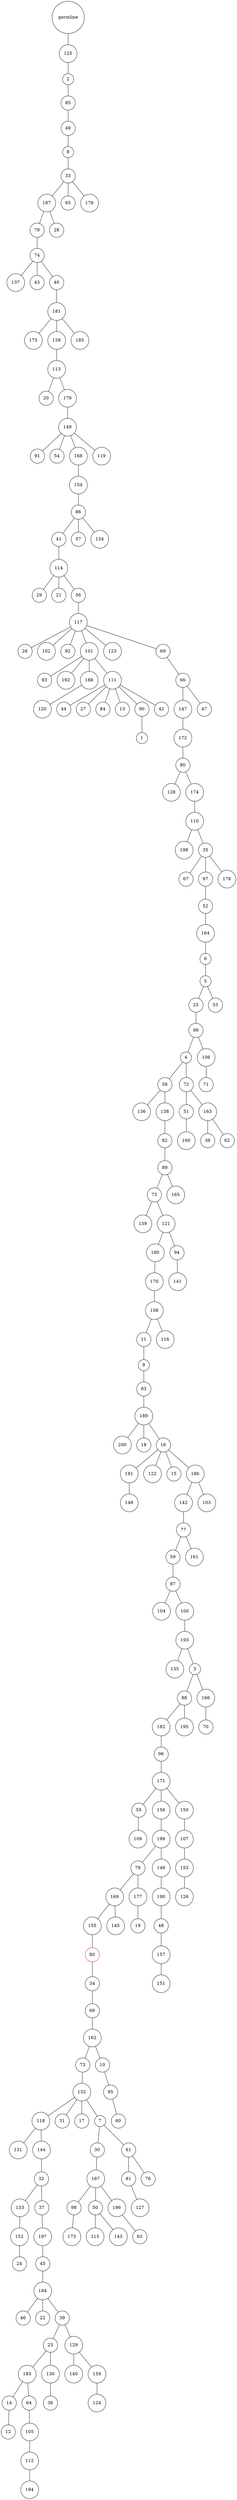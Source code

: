 graph {
	rankdir=UD;
	splines=line;
	node [shape=circle]
	"0x7f3a1bb2dbe0" [label="germline"];
	"0x7f3a1bb2dc10" [label="125"];
	"0x7f3a1bb2dbe0" -- "0x7f3a1bb2dc10" ;
	"0x7f3a1bb2dc40" [label="2"];
	"0x7f3a1bb2dc10" -- "0x7f3a1bb2dc40" ;
	"0x7f3a1bb2dc70" [label="85"];
	"0x7f3a1bb2dc40" -- "0x7f3a1bb2dc70" ;
	"0x7f3a1bb2dca0" [label="49"];
	"0x7f3a1bb2dc70" -- "0x7f3a1bb2dca0" ;
	"0x7f3a1bb2dcd0" [label="8"];
	"0x7f3a1bb2dca0" -- "0x7f3a1bb2dcd0" ;
	"0x7f3a1bb2dd00" [label="33"];
	"0x7f3a1bb2dcd0" -- "0x7f3a1bb2dd00" ;
	"0x7f3a1bb2dd30" [label="187"];
	"0x7f3a1bb2dd00" -- "0x7f3a1bb2dd30" ;
	"0x7f3a1bb2dd60" [label="78"];
	"0x7f3a1bb2dd30" -- "0x7f3a1bb2dd60" ;
	"0x7f3a1bb2dd90" [label="74"];
	"0x7f3a1bb2dd60" -- "0x7f3a1bb2dd90" ;
	"0x7f3a1bb2ddc0" [label="137"];
	"0x7f3a1bb2dd90" -- "0x7f3a1bb2ddc0" ;
	"0x7f3a1bb2ddf0" [label="43"];
	"0x7f3a1bb2dd90" -- "0x7f3a1bb2ddf0" ;
	"0x7f3a1bb2de20" [label="40"];
	"0x7f3a1bb2dd90" -- "0x7f3a1bb2de20" ;
	"0x7f3a1bb2de50" [label="181"];
	"0x7f3a1bb2de20" -- "0x7f3a1bb2de50" ;
	"0x7f3a1bb2de80" [label="175"];
	"0x7f3a1bb2de50" -- "0x7f3a1bb2de80" ;
	"0x7f3a1bb2deb0" [label="158"];
	"0x7f3a1bb2de50" -- "0x7f3a1bb2deb0" ;
	"0x7f3a1bb2dee0" [label="113"];
	"0x7f3a1bb2deb0" -- "0x7f3a1bb2dee0" ;
	"0x7f3a1bb2df10" [label="20"];
	"0x7f3a1bb2dee0" -- "0x7f3a1bb2df10" ;
	"0x7f3a1bb2df40" [label="179"];
	"0x7f3a1bb2dee0" -- "0x7f3a1bb2df40" ;
	"0x7f3a1bb2df70" [label="149"];
	"0x7f3a1bb2df40" -- "0x7f3a1bb2df70" ;
	"0x7f3a1bb2dfa0" [label="91"];
	"0x7f3a1bb2df70" -- "0x7f3a1bb2dfa0" ;
	"0x7f3a1bb2dfd0" [label="54"];
	"0x7f3a1bb2df70" -- "0x7f3a1bb2dfd0" ;
	"0x7f3a1bab0040" [label="168"];
	"0x7f3a1bb2df70" -- "0x7f3a1bab0040" ;
	"0x7f3a1bab0070" [label="154"];
	"0x7f3a1bab0040" -- "0x7f3a1bab0070" ;
	"0x7f3a1bab00a0" [label="86"];
	"0x7f3a1bab0070" -- "0x7f3a1bab00a0" ;
	"0x7f3a1bab00d0" [label="41"];
	"0x7f3a1bab00a0" -- "0x7f3a1bab00d0" ;
	"0x7f3a1bab0100" [label="114"];
	"0x7f3a1bab00d0" -- "0x7f3a1bab0100" ;
	"0x7f3a1bab0130" [label="29"];
	"0x7f3a1bab0100" -- "0x7f3a1bab0130" ;
	"0x7f3a1bab0160" [label="21"];
	"0x7f3a1bab0100" -- "0x7f3a1bab0160" ;
	"0x7f3a1bab0190" [label="56"];
	"0x7f3a1bab0100" -- "0x7f3a1bab0190" ;
	"0x7f3a1bab01c0" [label="117"];
	"0x7f3a1bab0190" -- "0x7f3a1bab01c0" ;
	"0x7f3a1bab01f0" [label="26"];
	"0x7f3a1bab01c0" -- "0x7f3a1bab01f0" ;
	"0x7f3a1bab0220" [label="102"];
	"0x7f3a1bab01c0" -- "0x7f3a1bab0220" ;
	"0x7f3a1bab0250" [label="92"];
	"0x7f3a1bab01c0" -- "0x7f3a1bab0250" ;
	"0x7f3a1bab0280" [label="101"];
	"0x7f3a1bab01c0" -- "0x7f3a1bab0280" ;
	"0x7f3a1bab02b0" [label="93"];
	"0x7f3a1bab0280" -- "0x7f3a1bab02b0" ;
	"0x7f3a1bab02e0" [label="192"];
	"0x7f3a1bab0280" -- "0x7f3a1bab02e0" ;
	"0x7f3a1bab0310" [label="188"];
	"0x7f3a1bab0280" -- "0x7f3a1bab0310" ;
	"0x7f3a1bab0340" [label="120"];
	"0x7f3a1bab0310" -- "0x7f3a1bab0340" ;
	"0x7f3a1bab0370" [label="111"];
	"0x7f3a1bab0280" -- "0x7f3a1bab0370" ;
	"0x7f3a1bab03a0" [label="44"];
	"0x7f3a1bab0370" -- "0x7f3a1bab03a0" ;
	"0x7f3a1bab03d0" [label="27"];
	"0x7f3a1bab0370" -- "0x7f3a1bab03d0" ;
	"0x7f3a1bab0400" [label="84"];
	"0x7f3a1bab0370" -- "0x7f3a1bab0400" ;
	"0x7f3a1bab0430" [label="13"];
	"0x7f3a1bab0370" -- "0x7f3a1bab0430" ;
	"0x7f3a1bab0460" [label="90"];
	"0x7f3a1bab0370" -- "0x7f3a1bab0460" ;
	"0x7f3a1bab0490" [label="1"];
	"0x7f3a1bab0460" -- "0x7f3a1bab0490" ;
	"0x7f3a1bab04c0" [label="42"];
	"0x7f3a1bab0370" -- "0x7f3a1bab04c0" ;
	"0x7f3a1bab04f0" [label="123"];
	"0x7f3a1bab01c0" -- "0x7f3a1bab04f0" ;
	"0x7f3a1bab0520" [label="69"];
	"0x7f3a1bab01c0" -- "0x7f3a1bab0520" ;
	"0x7f3a1bab0550" [label="66"];
	"0x7f3a1bab0520" -- "0x7f3a1bab0550" ;
	"0x7f3a1bab0580" [label="147"];
	"0x7f3a1bab0550" -- "0x7f3a1bab0580" ;
	"0x7f3a1bab05b0" [label="172"];
	"0x7f3a1bab0580" -- "0x7f3a1bab05b0" ;
	"0x7f3a1bab05e0" [label="80"];
	"0x7f3a1bab05b0" -- "0x7f3a1bab05e0" ;
	"0x7f3a1bab0610" [label="128"];
	"0x7f3a1bab05e0" -- "0x7f3a1bab0610" ;
	"0x7f3a1bab0640" [label="174"];
	"0x7f3a1bab05e0" -- "0x7f3a1bab0640" ;
	"0x7f3a1bab0670" [label="110"];
	"0x7f3a1bab0640" -- "0x7f3a1bab0670" ;
	"0x7f3a1bab06a0" [label="198"];
	"0x7f3a1bab0670" -- "0x7f3a1bab06a0" ;
	"0x7f3a1bab06d0" [label="35"];
	"0x7f3a1bab0670" -- "0x7f3a1bab06d0" ;
	"0x7f3a1bab0700" [label="67"];
	"0x7f3a1bab06d0" -- "0x7f3a1bab0700" ;
	"0x7f3a1bab0730" [label="97"];
	"0x7f3a1bab06d0" -- "0x7f3a1bab0730" ;
	"0x7f3a1bab0760" [label="52"];
	"0x7f3a1bab0730" -- "0x7f3a1bab0760" ;
	"0x7f3a1bab0790" [label="164"];
	"0x7f3a1bab0760" -- "0x7f3a1bab0790" ;
	"0x7f3a1bab07c0" [label="6"];
	"0x7f3a1bab0790" -- "0x7f3a1bab07c0" ;
	"0x7f3a1bab07f0" [label="5"];
	"0x7f3a1bab07c0" -- "0x7f3a1bab07f0" ;
	"0x7f3a1bab0820" [label="25"];
	"0x7f3a1bab07f0" -- "0x7f3a1bab0820" ;
	"0x7f3a1bab0850" [label="99"];
	"0x7f3a1bab0820" -- "0x7f3a1bab0850" ;
	"0x7f3a1bab0880" [label="4"];
	"0x7f3a1bab0850" -- "0x7f3a1bab0880" ;
	"0x7f3a1bab08b0" [label="58"];
	"0x7f3a1bab0880" -- "0x7f3a1bab08b0" ;
	"0x7f3a1bab08e0" [label="136"];
	"0x7f3a1bab08b0" -- "0x7f3a1bab08e0" ;
	"0x7f3a1bab0910" [label="138"];
	"0x7f3a1bab08b0" -- "0x7f3a1bab0910" ;
	"0x7f3a1bab0940" [label="82"];
	"0x7f3a1bab0910" -- "0x7f3a1bab0940" ;
	"0x7f3a1bab0970" [label="89"];
	"0x7f3a1bab0940" -- "0x7f3a1bab0970" ;
	"0x7f3a1bab09a0" [label="75"];
	"0x7f3a1bab0970" -- "0x7f3a1bab09a0" ;
	"0x7f3a1bab09d0" [label="139"];
	"0x7f3a1bab09a0" -- "0x7f3a1bab09d0" ;
	"0x7f3a1bab0a00" [label="121"];
	"0x7f3a1bab09a0" -- "0x7f3a1bab0a00" ;
	"0x7f3a1bab0a30" [label="180"];
	"0x7f3a1bab0a00" -- "0x7f3a1bab0a30" ;
	"0x7f3a1bab0a60" [label="170"];
	"0x7f3a1bab0a30" -- "0x7f3a1bab0a60" ;
	"0x7f3a1bab0a90" [label="108"];
	"0x7f3a1bab0a60" -- "0x7f3a1bab0a90" ;
	"0x7f3a1bab0ac0" [label="11"];
	"0x7f3a1bab0a90" -- "0x7f3a1bab0ac0" ;
	"0x7f3a1bab0af0" [label="9"];
	"0x7f3a1bab0ac0" -- "0x7f3a1bab0af0" ;
	"0x7f3a1bab0b20" [label="83"];
	"0x7f3a1bab0af0" -- "0x7f3a1bab0b20" ;
	"0x7f3a1bab0b50" [label="189"];
	"0x7f3a1bab0b20" -- "0x7f3a1bab0b50" ;
	"0x7f3a1bab0b80" [label="200"];
	"0x7f3a1bab0b50" -- "0x7f3a1bab0b80" ;
	"0x7f3a1bab0bb0" [label="18"];
	"0x7f3a1bab0b50" -- "0x7f3a1bab0bb0" ;
	"0x7f3a1bab0be0" [label="16"];
	"0x7f3a1bab0b50" -- "0x7f3a1bab0be0" ;
	"0x7f3a1bab0c10" [label="191"];
	"0x7f3a1bab0be0" -- "0x7f3a1bab0c10" ;
	"0x7f3a1bab0c40" [label="148"];
	"0x7f3a1bab0c10" -- "0x7f3a1bab0c40" ;
	"0x7f3a1bab0c70" [label="122"];
	"0x7f3a1bab0be0" -- "0x7f3a1bab0c70" ;
	"0x7f3a1bab0ca0" [label="15"];
	"0x7f3a1bab0be0" -- "0x7f3a1bab0ca0" ;
	"0x7f3a1bab0cd0" [label="186"];
	"0x7f3a1bab0be0" -- "0x7f3a1bab0cd0" ;
	"0x7f3a1bab0d00" [label="142"];
	"0x7f3a1bab0cd0" -- "0x7f3a1bab0d00" ;
	"0x7f3a1bab0d30" [label="77"];
	"0x7f3a1bab0d00" -- "0x7f3a1bab0d30" ;
	"0x7f3a1bab0d60" [label="59"];
	"0x7f3a1bab0d30" -- "0x7f3a1bab0d60" ;
	"0x7f3a1bab0d90" [label="87"];
	"0x7f3a1bab0d60" -- "0x7f3a1bab0d90" ;
	"0x7f3a1bab0dc0" [label="104"];
	"0x7f3a1bab0d90" -- "0x7f3a1bab0dc0" ;
	"0x7f3a1bab0df0" [label="100"];
	"0x7f3a1bab0d90" -- "0x7f3a1bab0df0" ;
	"0x7f3a1bab0e20" [label="193"];
	"0x7f3a1bab0df0" -- "0x7f3a1bab0e20" ;
	"0x7f3a1bab0e50" [label="135"];
	"0x7f3a1bab0e20" -- "0x7f3a1bab0e50" ;
	"0x7f3a1bab0e80" [label="3"];
	"0x7f3a1bab0e20" -- "0x7f3a1bab0e80" ;
	"0x7f3a1bab0eb0" [label="88"];
	"0x7f3a1bab0e80" -- "0x7f3a1bab0eb0" ;
	"0x7f3a1bab0ee0" [label="182"];
	"0x7f3a1bab0eb0" -- "0x7f3a1bab0ee0" ;
	"0x7f3a1bab0f10" [label="96"];
	"0x7f3a1bab0ee0" -- "0x7f3a1bab0f10" ;
	"0x7f3a1bab0f40" [label="171"];
	"0x7f3a1bab0f10" -- "0x7f3a1bab0f40" ;
	"0x7f3a1bab0f70" [label="55"];
	"0x7f3a1bab0f40" -- "0x7f3a1bab0f70" ;
	"0x7f3a1bab0fa0" [label="109"];
	"0x7f3a1bab0f70" -- "0x7f3a1bab0fa0" ;
	"0x7f3a1bab0fd0" [label="156"];
	"0x7f3a1bab0f40" -- "0x7f3a1bab0fd0" ;
	"0x7f3a1bab4040" [label="199"];
	"0x7f3a1bab0fd0" -- "0x7f3a1bab4040" ;
	"0x7f3a1bab4070" [label="79"];
	"0x7f3a1bab4040" -- "0x7f3a1bab4070" ;
	"0x7f3a1bab40a0" [label="169"];
	"0x7f3a1bab4070" -- "0x7f3a1bab40a0" ;
	"0x7f3a1bab40d0" [label="155"];
	"0x7f3a1bab40a0" -- "0x7f3a1bab40d0" ;
	"0x7f3a1bab4100" [label="80",color="red"];
	"0x7f3a1bab40d0" -- "0x7f3a1bab4100" ;
	"0x7f3a1bab4130" [label="34"];
	"0x7f3a1bab4100" -- "0x7f3a1bab4130" ;
	"0x7f3a1bab4160" [label="68"];
	"0x7f3a1bab4130" -- "0x7f3a1bab4160" ;
	"0x7f3a1bab4190" [label="162"];
	"0x7f3a1bab4160" -- "0x7f3a1bab4190" ;
	"0x7f3a1bab41c0" [label="73"];
	"0x7f3a1bab4190" -- "0x7f3a1bab41c0" ;
	"0x7f3a1bab41f0" [label="132"];
	"0x7f3a1bab41c0" -- "0x7f3a1bab41f0" ;
	"0x7f3a1bab4220" [label="118"];
	"0x7f3a1bab41f0" -- "0x7f3a1bab4220" ;
	"0x7f3a1bab4250" [label="131"];
	"0x7f3a1bab4220" -- "0x7f3a1bab4250" ;
	"0x7f3a1bab4280" [label="144"];
	"0x7f3a1bab4220" -- "0x7f3a1bab4280" ;
	"0x7f3a1bab42b0" [label="32"];
	"0x7f3a1bab4280" -- "0x7f3a1bab42b0" ;
	"0x7f3a1bab42e0" [label="133"];
	"0x7f3a1bab42b0" -- "0x7f3a1bab42e0" ;
	"0x7f3a1bab4310" [label="152"];
	"0x7f3a1bab42e0" -- "0x7f3a1bab4310" ;
	"0x7f3a1bab4340" [label="24"];
	"0x7f3a1bab4310" -- "0x7f3a1bab4340" ;
	"0x7f3a1bab4370" [label="37"];
	"0x7f3a1bab42b0" -- "0x7f3a1bab4370" ;
	"0x7f3a1bab43a0" [label="197"];
	"0x7f3a1bab4370" -- "0x7f3a1bab43a0" ;
	"0x7f3a1bab43d0" [label="45"];
	"0x7f3a1bab43a0" -- "0x7f3a1bab43d0" ;
	"0x7f3a1bab4400" [label="184"];
	"0x7f3a1bab43d0" -- "0x7f3a1bab4400" ;
	"0x7f3a1bab4430" [label="46"];
	"0x7f3a1bab4400" -- "0x7f3a1bab4430" ;
	"0x7f3a1bab4460" [label="22"];
	"0x7f3a1bab4400" -- "0x7f3a1bab4460" ;
	"0x7f3a1bab4490" [label="39"];
	"0x7f3a1bab4400" -- "0x7f3a1bab4490" ;
	"0x7f3a1bab44c0" [label="23"];
	"0x7f3a1bab4490" -- "0x7f3a1bab44c0" ;
	"0x7f3a1bab44f0" [label="183"];
	"0x7f3a1bab44c0" -- "0x7f3a1bab44f0" ;
	"0x7f3a1bab4520" [label="14"];
	"0x7f3a1bab44f0" -- "0x7f3a1bab4520" ;
	"0x7f3a1bab4550" [label="12"];
	"0x7f3a1bab4520" -- "0x7f3a1bab4550" ;
	"0x7f3a1bab4580" [label="64"];
	"0x7f3a1bab44f0" -- "0x7f3a1bab4580" ;
	"0x7f3a1bab45b0" [label="105"];
	"0x7f3a1bab4580" -- "0x7f3a1bab45b0" ;
	"0x7f3a1bab45e0" [label="112"];
	"0x7f3a1bab45b0" -- "0x7f3a1bab45e0" ;
	"0x7f3a1bab4610" [label="194"];
	"0x7f3a1bab45e0" -- "0x7f3a1bab4610" ;
	"0x7f3a1bab4640" [label="130"];
	"0x7f3a1bab44c0" -- "0x7f3a1bab4640" ;
	"0x7f3a1bab4670" [label="36"];
	"0x7f3a1bab4640" -- "0x7f3a1bab4670" ;
	"0x7f3a1bab46a0" [label="129"];
	"0x7f3a1bab4490" -- "0x7f3a1bab46a0" ;
	"0x7f3a1bab46d0" [label="140"];
	"0x7f3a1bab46a0" -- "0x7f3a1bab46d0" ;
	"0x7f3a1bab4700" [label="159"];
	"0x7f3a1bab46a0" -- "0x7f3a1bab4700" ;
	"0x7f3a1bab4730" [label="124"];
	"0x7f3a1bab4700" -- "0x7f3a1bab4730" ;
	"0x7f3a1bab4760" [label="31"];
	"0x7f3a1bab41f0" -- "0x7f3a1bab4760" ;
	"0x7f3a1bab4790" [label="17"];
	"0x7f3a1bab41f0" -- "0x7f3a1bab4790" ;
	"0x7f3a1bab47c0" [label="7"];
	"0x7f3a1bab41f0" -- "0x7f3a1bab47c0" ;
	"0x7f3a1bab47f0" [label="30"];
	"0x7f3a1bab47c0" -- "0x7f3a1bab47f0" ;
	"0x7f3a1bab4820" [label="167"];
	"0x7f3a1bab47f0" -- "0x7f3a1bab4820" ;
	"0x7f3a1bab4850" [label="98"];
	"0x7f3a1bab4820" -- "0x7f3a1bab4850" ;
	"0x7f3a1bab4880" [label="173"];
	"0x7f3a1bab4850" -- "0x7f3a1bab4880" ;
	"0x7f3a1bab48b0" [label="50"];
	"0x7f3a1bab4820" -- "0x7f3a1bab48b0" ;
	"0x7f3a1bab48e0" [label="115"];
	"0x7f3a1bab48b0" -- "0x7f3a1bab48e0" ;
	"0x7f3a1bab4910" [label="143"];
	"0x7f3a1bab48b0" -- "0x7f3a1bab4910" ;
	"0x7f3a1bab4940" [label="196"];
	"0x7f3a1bab4820" -- "0x7f3a1bab4940" ;
	"0x7f3a1bab4970" [label="63"];
	"0x7f3a1bab4940" -- "0x7f3a1bab4970" ;
	"0x7f3a1bab49a0" [label="61"];
	"0x7f3a1bab47c0" -- "0x7f3a1bab49a0" ;
	"0x7f3a1bab49d0" [label="81"];
	"0x7f3a1bab49a0" -- "0x7f3a1bab49d0" ;
	"0x7f3a1bab4a00" [label="127"];
	"0x7f3a1bab49d0" -- "0x7f3a1bab4a00" ;
	"0x7f3a1bab4a30" [label="76"];
	"0x7f3a1bab49a0" -- "0x7f3a1bab4a30" ;
	"0x7f3a1bab4a60" [label="10"];
	"0x7f3a1bab4190" -- "0x7f3a1bab4a60" ;
	"0x7f3a1bab4a90" [label="95"];
	"0x7f3a1bab4a60" -- "0x7f3a1bab4a90" ;
	"0x7f3a1bab4ac0" [label="60"];
	"0x7f3a1bab4a90" -- "0x7f3a1bab4ac0" ;
	"0x7f3a1bab4af0" [label="145"];
	"0x7f3a1bab40a0" -- "0x7f3a1bab4af0" ;
	"0x7f3a1bab4b20" [label="177"];
	"0x7f3a1bab4070" -- "0x7f3a1bab4b20" ;
	"0x7f3a1bab4b50" [label="19"];
	"0x7f3a1bab4b20" -- "0x7f3a1bab4b50" ;
	"0x7f3a1bab4b80" [label="146"];
	"0x7f3a1bab4040" -- "0x7f3a1bab4b80" ;
	"0x7f3a1bab4bb0" [label="190"];
	"0x7f3a1bab4b80" -- "0x7f3a1bab4bb0" ;
	"0x7f3a1bab4be0" [label="48"];
	"0x7f3a1bab4bb0" -- "0x7f3a1bab4be0" ;
	"0x7f3a1bab4c10" [label="157"];
	"0x7f3a1bab4be0" -- "0x7f3a1bab4c10" ;
	"0x7f3a1bab4c40" [label="151"];
	"0x7f3a1bab4c10" -- "0x7f3a1bab4c40" ;
	"0x7f3a1bab4c70" [label="150"];
	"0x7f3a1bab0f40" -- "0x7f3a1bab4c70" ;
	"0x7f3a1bab4ca0" [label="107"];
	"0x7f3a1bab4c70" -- "0x7f3a1bab4ca0" ;
	"0x7f3a1bab4cd0" [label="153"];
	"0x7f3a1bab4ca0" -- "0x7f3a1bab4cd0" ;
	"0x7f3a1bab4d00" [label="126"];
	"0x7f3a1bab4cd0" -- "0x7f3a1bab4d00" ;
	"0x7f3a1bab4d30" [label="195"];
	"0x7f3a1bab0eb0" -- "0x7f3a1bab4d30" ;
	"0x7f3a1bab4d60" [label="166"];
	"0x7f3a1bab0e80" -- "0x7f3a1bab4d60" ;
	"0x7f3a1bab4d90" [label="70"];
	"0x7f3a1bab4d60" -- "0x7f3a1bab4d90" ;
	"0x7f3a1bab4dc0" [label="161"];
	"0x7f3a1bab0d30" -- "0x7f3a1bab4dc0" ;
	"0x7f3a1bab4df0" [label="103"];
	"0x7f3a1bab0cd0" -- "0x7f3a1bab4df0" ;
	"0x7f3a1bab4e20" [label="116"];
	"0x7f3a1bab0a90" -- "0x7f3a1bab4e20" ;
	"0x7f3a1bab4e50" [label="94"];
	"0x7f3a1bab0a00" -- "0x7f3a1bab4e50" ;
	"0x7f3a1bab4e80" [label="141"];
	"0x7f3a1bab4e50" -- "0x7f3a1bab4e80" ;
	"0x7f3a1bab4eb0" [label="165"];
	"0x7f3a1bab0970" -- "0x7f3a1bab4eb0" ;
	"0x7f3a1bab4ee0" [label="72"];
	"0x7f3a1bab0880" -- "0x7f3a1bab4ee0" ;
	"0x7f3a1bab4f10" [label="51"];
	"0x7f3a1bab4ee0" -- "0x7f3a1bab4f10" ;
	"0x7f3a1bab4f40" [label="160"];
	"0x7f3a1bab4f10" -- "0x7f3a1bab4f40" ;
	"0x7f3a1bab4f70" [label="163"];
	"0x7f3a1bab4ee0" -- "0x7f3a1bab4f70" ;
	"0x7f3a1bab4fa0" [label="38"];
	"0x7f3a1bab4f70" -- "0x7f3a1bab4fa0" ;
	"0x7f3a1bab4fd0" [label="62"];
	"0x7f3a1bab4f70" -- "0x7f3a1bab4fd0" ;
	"0x7f3a1baca040" [label="106"];
	"0x7f3a1bab0850" -- "0x7f3a1baca040" ;
	"0x7f3a1baca070" [label="71"];
	"0x7f3a1baca040" -- "0x7f3a1baca070" ;
	"0x7f3a1baca0a0" [label="53"];
	"0x7f3a1bab07f0" -- "0x7f3a1baca0a0" ;
	"0x7f3a1baca0d0" [label="178"];
	"0x7f3a1bab06d0" -- "0x7f3a1baca0d0" ;
	"0x7f3a1baca100" [label="47"];
	"0x7f3a1bab0550" -- "0x7f3a1baca100" ;
	"0x7f3a1baca130" [label="57"];
	"0x7f3a1bab00a0" -- "0x7f3a1baca130" ;
	"0x7f3a1baca160" [label="134"];
	"0x7f3a1bab00a0" -- "0x7f3a1baca160" ;
	"0x7f3a1baca190" [label="119"];
	"0x7f3a1bb2df70" -- "0x7f3a1baca190" ;
	"0x7f3a1baca1c0" [label="185"];
	"0x7f3a1bb2de50" -- "0x7f3a1baca1c0" ;
	"0x7f3a1baca1f0" [label="28"];
	"0x7f3a1bb2dd30" -- "0x7f3a1baca1f0" ;
	"0x7f3a1baca220" [label="65"];
	"0x7f3a1bb2dd00" -- "0x7f3a1baca220" ;
	"0x7f3a1baca250" [label="176"];
	"0x7f3a1bb2dd00" -- "0x7f3a1baca250" ;
}
